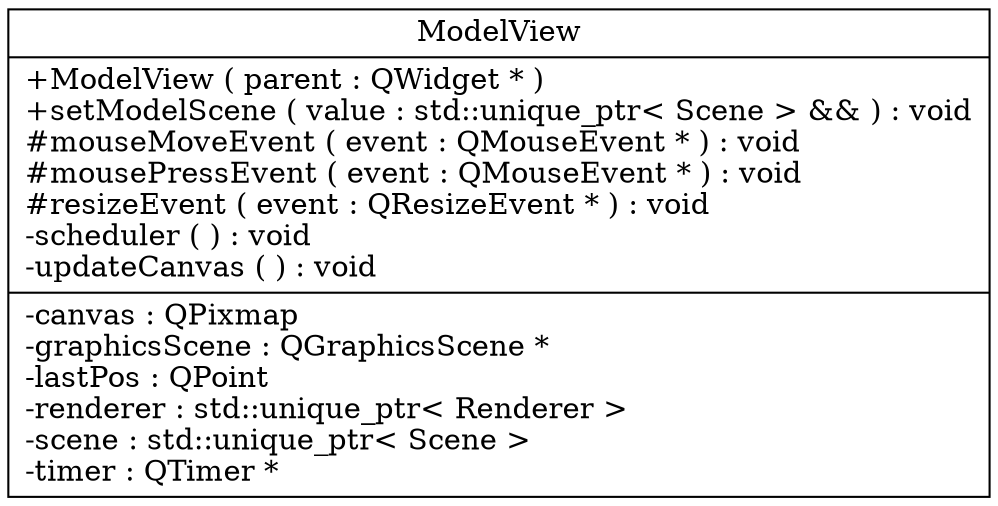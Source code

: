 digraph ModelView
{
graph [ rankdir="RL" ]
"da/d17/class_model_view" [ label="ModelView\n|+ModelView ( parent : QWidget * )\l+setModelScene ( value : std::unique_ptr\< Scene \> && ) : void\l#mouseMoveEvent ( event : QMouseEvent * ) : void\l#mousePressEvent ( event : QMouseEvent * ) : void\l#resizeEvent ( event : QResizeEvent * ) : void\l-scheduler (  ) : void\l-updateCanvas (  ) : void\l|-canvas : QPixmap\l-graphicsScene : QGraphicsScene *\l-lastPos : QPoint\l-renderer : std::unique_ptr\< Renderer \>\l-scene : std::unique_ptr\< Scene \>\l-timer : QTimer *\l" shape="record" ]
}